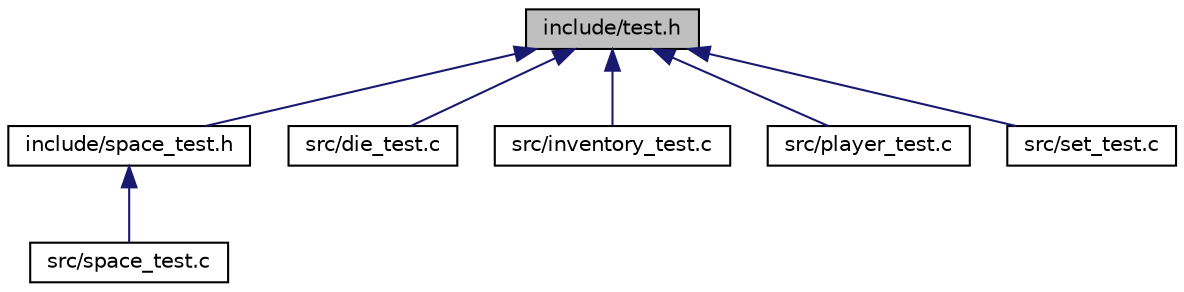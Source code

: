 digraph "include/test.h"
{
 // LATEX_PDF_SIZE
  edge [fontname="Helvetica",fontsize="10",labelfontname="Helvetica",labelfontsize="10"];
  node [fontname="Helvetica",fontsize="10",shape=record];
  Node1 [label="include/test.h",height=0.2,width=0.4,color="black", fillcolor="grey75", style="filled", fontcolor="black",tooltip="Definde el tipo test.h."];
  Node1 -> Node2 [dir="back",color="midnightblue",fontsize="10",style="solid"];
  Node2 [label="include/space_test.h",height=0.2,width=0.4,color="black", fillcolor="white", style="filled",URL="$space__test_8h_source.html",tooltip=" "];
  Node2 -> Node3 [dir="back",color="midnightblue",fontsize="10",style="solid"];
  Node3 [label="src/space_test.c",height=0.2,width=0.4,color="black", fillcolor="white", style="filled",URL="$space__test_8c.html",tooltip="It tests space module."];
  Node1 -> Node4 [dir="back",color="midnightblue",fontsize="10",style="solid"];
  Node4 [label="src/die_test.c",height=0.2,width=0.4,color="black", fillcolor="white", style="filled",URL="$die__test_8c.html",tooltip="It tests die module."];
  Node1 -> Node5 [dir="back",color="midnightblue",fontsize="10",style="solid"];
  Node5 [label="src/inventory_test.c",height=0.2,width=0.4,color="black", fillcolor="white", style="filled",URL="$inventory__test_8c.html",tooltip="It tests inventory module."];
  Node1 -> Node6 [dir="back",color="midnightblue",fontsize="10",style="solid"];
  Node6 [label="src/player_test.c",height=0.2,width=0.4,color="black", fillcolor="white", style="filled",URL="$player__test_8c.html",tooltip="It tests player module."];
  Node1 -> Node7 [dir="back",color="midnightblue",fontsize="10",style="solid"];
  Node7 [label="src/set_test.c",height=0.2,width=0.4,color="black", fillcolor="white", style="filled",URL="$set__test_8c.html",tooltip="It tests set module."];
}
